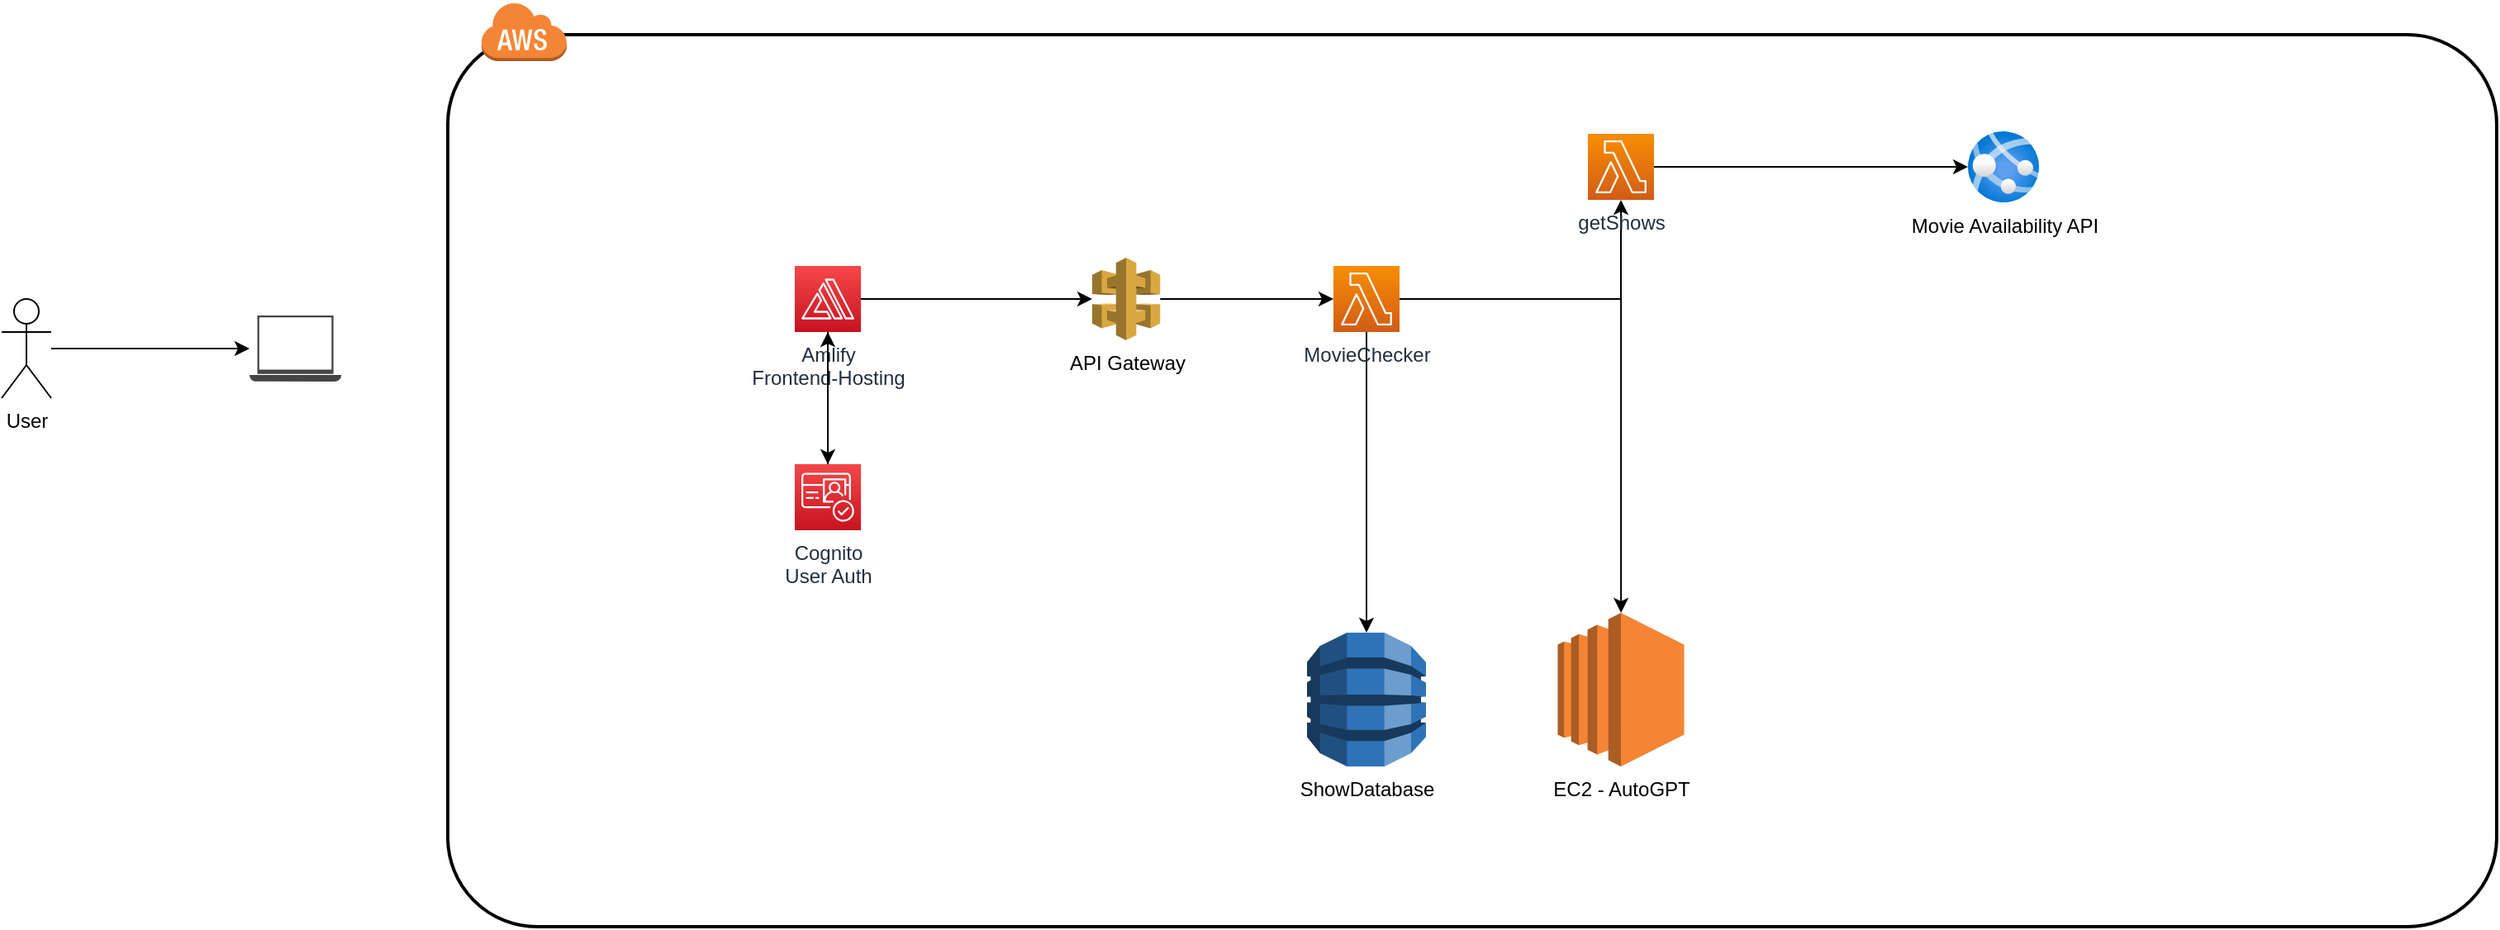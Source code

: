 <mxfile version="21.2.9" type="github">
  <diagram name="Page-1" id="lb17DMSY1BjXc1trf2PI">
    <mxGraphModel dx="1395" dy="695" grid="1" gridSize="10" guides="1" tooltips="1" connect="1" arrows="1" fold="1" page="1" pageScale="1" pageWidth="850" pageHeight="1100" math="0" shadow="0">
      <root>
        <mxCell id="0" />
        <mxCell id="1" parent="0" />
        <mxCell id="9hYletUZgRzp3ho_HRcl-3" value="" style="rounded=1;arcSize=10;dashed=0;fillColor=none;gradientColor=none;strokeWidth=2;" vertex="1" parent="1">
          <mxGeometry x="350" y="150" width="1240" height="540" as="geometry" />
        </mxCell>
        <mxCell id="9hYletUZgRzp3ho_HRcl-4" value="" style="dashed=0;html=1;shape=mxgraph.aws3.cloud;fillColor=#F58536;gradientColor=none;dashed=0;" vertex="1" parent="1">
          <mxGeometry x="370" y="130" width="52" height="36" as="geometry" />
        </mxCell>
        <mxCell id="9hYletUZgRzp3ho_HRcl-25" style="edgeStyle=orthogonalEdgeStyle;rounded=0;orthogonalLoop=1;jettySize=auto;html=1;" edge="1" parent="1" source="9hYletUZgRzp3ho_HRcl-5" target="9hYletUZgRzp3ho_HRcl-24">
          <mxGeometry relative="1" as="geometry" />
        </mxCell>
        <mxCell id="9hYletUZgRzp3ho_HRcl-26" style="edgeStyle=orthogonalEdgeStyle;rounded=0;orthogonalLoop=1;jettySize=auto;html=1;exitX=0.5;exitY=1;exitDx=0;exitDy=0;exitPerimeter=0;" edge="1" parent="1" source="9hYletUZgRzp3ho_HRcl-5" target="9hYletUZgRzp3ho_HRcl-13">
          <mxGeometry relative="1" as="geometry" />
        </mxCell>
        <mxCell id="9hYletUZgRzp3ho_HRcl-5" value="Amlify&lt;br&gt;Frontend-Hosting" style="sketch=0;points=[[0,0,0],[0.25,0,0],[0.5,0,0],[0.75,0,0],[1,0,0],[0,1,0],[0.25,1,0],[0.5,1,0],[0.75,1,0],[1,1,0],[0,0.25,0],[0,0.5,0],[0,0.75,0],[1,0.25,0],[1,0.5,0],[1,0.75,0]];outlineConnect=0;fontColor=#232F3E;gradientColor=#F54749;gradientDirection=north;fillColor=#C7131F;strokeColor=#ffffff;dashed=0;verticalLabelPosition=bottom;verticalAlign=top;align=center;html=1;fontSize=12;fontStyle=0;aspect=fixed;shape=mxgraph.aws4.resourceIcon;resIcon=mxgraph.aws4.amplify;" vertex="1" parent="1">
          <mxGeometry x="560" y="290" width="40" height="40" as="geometry" />
        </mxCell>
        <mxCell id="9hYletUZgRzp3ho_HRcl-12" style="edgeStyle=orthogonalEdgeStyle;rounded=0;orthogonalLoop=1;jettySize=auto;html=1;" edge="1" parent="1" source="9hYletUZgRzp3ho_HRcl-7" target="9hYletUZgRzp3ho_HRcl-9">
          <mxGeometry relative="1" as="geometry" />
        </mxCell>
        <mxCell id="9hYletUZgRzp3ho_HRcl-7" value="User" style="shape=umlActor;verticalLabelPosition=bottom;verticalAlign=top;html=1;outlineConnect=0;" vertex="1" parent="1">
          <mxGeometry x="80" y="310" width="30" height="60" as="geometry" />
        </mxCell>
        <mxCell id="9hYletUZgRzp3ho_HRcl-9" value="" style="sketch=0;pointerEvents=1;shadow=0;dashed=0;html=1;strokeColor=none;fillColor=#434445;aspect=fixed;labelPosition=center;verticalLabelPosition=bottom;verticalAlign=top;align=center;outlineConnect=0;shape=mxgraph.vvd.laptop;" vertex="1" parent="1">
          <mxGeometry x="230" y="320" width="55.56" height="40" as="geometry" />
        </mxCell>
        <mxCell id="9hYletUZgRzp3ho_HRcl-27" style="edgeStyle=orthogonalEdgeStyle;rounded=0;orthogonalLoop=1;jettySize=auto;html=1;" edge="1" parent="1" source="9hYletUZgRzp3ho_HRcl-13" target="9hYletUZgRzp3ho_HRcl-5">
          <mxGeometry relative="1" as="geometry" />
        </mxCell>
        <mxCell id="9hYletUZgRzp3ho_HRcl-13" value="Cognito &lt;br&gt;User Auth" style="sketch=0;points=[[0,0,0],[0.25,0,0],[0.5,0,0],[0.75,0,0],[1,0,0],[0,1,0],[0.25,1,0],[0.5,1,0],[0.75,1,0],[1,1,0],[0,0.25,0],[0,0.5,0],[0,0.75,0],[1,0.25,0],[1,0.5,0],[1,0.75,0]];outlineConnect=0;fontColor=#232F3E;gradientColor=#F54749;gradientDirection=north;fillColor=#C7131F;strokeColor=#ffffff;dashed=0;verticalLabelPosition=bottom;verticalAlign=top;align=center;html=1;fontSize=12;fontStyle=0;aspect=fixed;shape=mxgraph.aws4.resourceIcon;resIcon=mxgraph.aws4.cognito;" vertex="1" parent="1">
          <mxGeometry x="560" y="410" width="40" height="40" as="geometry" />
        </mxCell>
        <mxCell id="9hYletUZgRzp3ho_HRcl-29" style="edgeStyle=orthogonalEdgeStyle;rounded=0;orthogonalLoop=1;jettySize=auto;html=1;" edge="1" parent="1" source="9hYletUZgRzp3ho_HRcl-18" target="9hYletUZgRzp3ho_HRcl-23">
          <mxGeometry relative="1" as="geometry" />
        </mxCell>
        <mxCell id="9hYletUZgRzp3ho_HRcl-30" style="edgeStyle=orthogonalEdgeStyle;rounded=0;orthogonalLoop=1;jettySize=auto;html=1;" edge="1" parent="1" source="9hYletUZgRzp3ho_HRcl-18" target="9hYletUZgRzp3ho_HRcl-21">
          <mxGeometry relative="1" as="geometry" />
        </mxCell>
        <mxCell id="9hYletUZgRzp3ho_HRcl-35" style="edgeStyle=orthogonalEdgeStyle;rounded=0;orthogonalLoop=1;jettySize=auto;html=1;" edge="1" parent="1" source="9hYletUZgRzp3ho_HRcl-18" target="9hYletUZgRzp3ho_HRcl-34">
          <mxGeometry relative="1" as="geometry" />
        </mxCell>
        <mxCell id="9hYletUZgRzp3ho_HRcl-18" value="MovieChecker&lt;br&gt;" style="sketch=0;points=[[0,0,0],[0.25,0,0],[0.5,0,0],[0.75,0,0],[1,0,0],[0,1,0],[0.25,1,0],[0.5,1,0],[0.75,1,0],[1,1,0],[0,0.25,0],[0,0.5,0],[0,0.75,0],[1,0.25,0],[1,0.5,0],[1,0.75,0]];outlineConnect=0;fontColor=#232F3E;gradientColor=#F78E04;gradientDirection=north;fillColor=#D05C17;strokeColor=#ffffff;dashed=0;verticalLabelPosition=bottom;verticalAlign=top;align=center;html=1;fontSize=12;fontStyle=0;aspect=fixed;shape=mxgraph.aws4.resourceIcon;resIcon=mxgraph.aws4.lambda;" vertex="1" parent="1">
          <mxGeometry x="886" y="290" width="40" height="40" as="geometry" />
        </mxCell>
        <mxCell id="9hYletUZgRzp3ho_HRcl-33" style="edgeStyle=orthogonalEdgeStyle;rounded=0;orthogonalLoop=1;jettySize=auto;html=1;" edge="1" parent="1" source="9hYletUZgRzp3ho_HRcl-21" target="9hYletUZgRzp3ho_HRcl-32">
          <mxGeometry relative="1" as="geometry" />
        </mxCell>
        <mxCell id="9hYletUZgRzp3ho_HRcl-21" value="getShows" style="sketch=0;points=[[0,0,0],[0.25,0,0],[0.5,0,0],[0.75,0,0],[1,0,0],[0,1,0],[0.25,1,0],[0.5,1,0],[0.75,1,0],[1,1,0],[0,0.25,0],[0,0.5,0],[0,0.75,0],[1,0.25,0],[1,0.5,0],[1,0.75,0]];outlineConnect=0;fontColor=#232F3E;gradientColor=#F78E04;gradientDirection=north;fillColor=#D05C17;strokeColor=#ffffff;dashed=0;verticalLabelPosition=bottom;verticalAlign=top;align=center;html=1;fontSize=12;fontStyle=0;aspect=fixed;shape=mxgraph.aws4.resourceIcon;resIcon=mxgraph.aws4.lambda;" vertex="1" parent="1">
          <mxGeometry x="1040" y="210" width="40" height="40" as="geometry" />
        </mxCell>
        <mxCell id="9hYletUZgRzp3ho_HRcl-23" value="ShowDatabase&lt;br&gt;" style="outlineConnect=0;dashed=0;verticalLabelPosition=bottom;verticalAlign=top;align=center;html=1;shape=mxgraph.aws3.dynamo_db;fillColor=#2E73B8;gradientColor=none;" vertex="1" parent="1">
          <mxGeometry x="870" y="512" width="72" height="81" as="geometry" />
        </mxCell>
        <mxCell id="9hYletUZgRzp3ho_HRcl-36" style="edgeStyle=orthogonalEdgeStyle;rounded=0;orthogonalLoop=1;jettySize=auto;html=1;" edge="1" parent="1" source="9hYletUZgRzp3ho_HRcl-24" target="9hYletUZgRzp3ho_HRcl-18">
          <mxGeometry relative="1" as="geometry" />
        </mxCell>
        <mxCell id="9hYletUZgRzp3ho_HRcl-24" value="API Gateway" style="outlineConnect=0;dashed=0;verticalLabelPosition=bottom;verticalAlign=top;align=center;html=1;shape=mxgraph.aws3.api_gateway;fillColor=#D9A741;gradientColor=none;" vertex="1" parent="1">
          <mxGeometry x="740" y="285" width="41.13" height="50" as="geometry" />
        </mxCell>
        <mxCell id="9hYletUZgRzp3ho_HRcl-32" value="Movie Availability API" style="image;aspect=fixed;html=1;points=[];align=center;fontSize=12;image=img/lib/azure2/app_services/App_Services.svg;" vertex="1" parent="1">
          <mxGeometry x="1270" y="208.5" width="43" height="43" as="geometry" />
        </mxCell>
        <mxCell id="9hYletUZgRzp3ho_HRcl-34" value="EC2 - AutoGPT" style="outlineConnect=0;dashed=0;verticalLabelPosition=bottom;verticalAlign=top;align=center;html=1;shape=mxgraph.aws3.ec2;fillColor=#F58534;gradientColor=none;" vertex="1" parent="1">
          <mxGeometry x="1021.75" y="500" width="76.5" height="93" as="geometry" />
        </mxCell>
      </root>
    </mxGraphModel>
  </diagram>
</mxfile>
